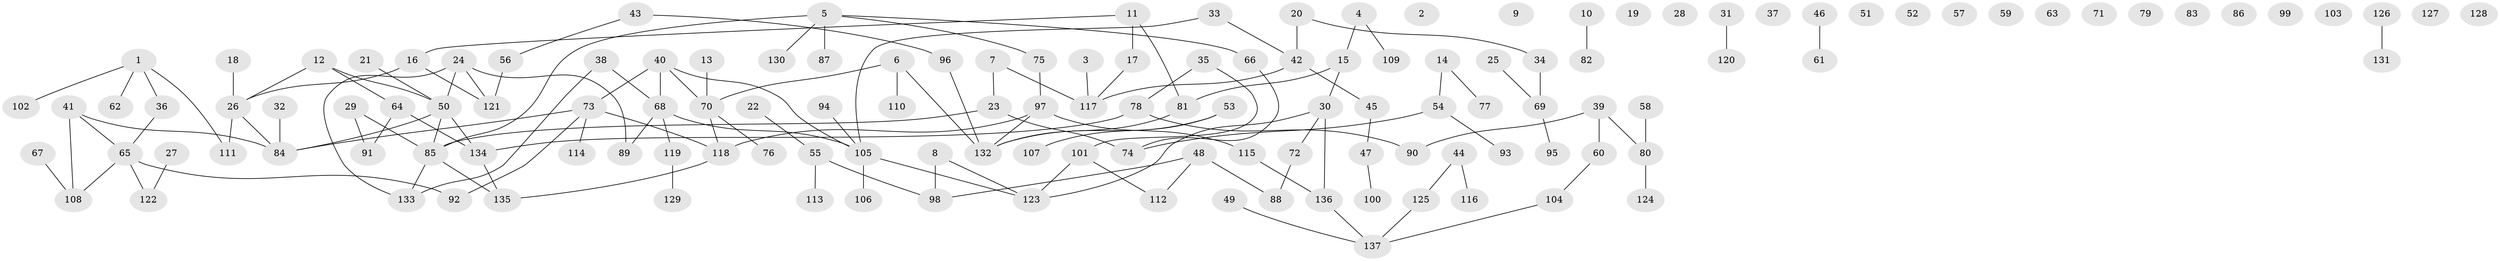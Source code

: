 // coarse degree distribution, {3: 0.24242424242424243, 9: 0.030303030303030304, 7: 0.030303030303030304, 11: 0.030303030303030304, 2: 0.18181818181818182, 6: 0.030303030303030304, 5: 0.09090909090909091, 4: 0.06060606060606061, 1: 0.30303030303030304}
// Generated by graph-tools (version 1.1) at 2025/48/03/04/25 22:48:14]
// undirected, 137 vertices, 141 edges
graph export_dot {
  node [color=gray90,style=filled];
  1;
  2;
  3;
  4;
  5;
  6;
  7;
  8;
  9;
  10;
  11;
  12;
  13;
  14;
  15;
  16;
  17;
  18;
  19;
  20;
  21;
  22;
  23;
  24;
  25;
  26;
  27;
  28;
  29;
  30;
  31;
  32;
  33;
  34;
  35;
  36;
  37;
  38;
  39;
  40;
  41;
  42;
  43;
  44;
  45;
  46;
  47;
  48;
  49;
  50;
  51;
  52;
  53;
  54;
  55;
  56;
  57;
  58;
  59;
  60;
  61;
  62;
  63;
  64;
  65;
  66;
  67;
  68;
  69;
  70;
  71;
  72;
  73;
  74;
  75;
  76;
  77;
  78;
  79;
  80;
  81;
  82;
  83;
  84;
  85;
  86;
  87;
  88;
  89;
  90;
  91;
  92;
  93;
  94;
  95;
  96;
  97;
  98;
  99;
  100;
  101;
  102;
  103;
  104;
  105;
  106;
  107;
  108;
  109;
  110;
  111;
  112;
  113;
  114;
  115;
  116;
  117;
  118;
  119;
  120;
  121;
  122;
  123;
  124;
  125;
  126;
  127;
  128;
  129;
  130;
  131;
  132;
  133;
  134;
  135;
  136;
  137;
  1 -- 36;
  1 -- 62;
  1 -- 102;
  1 -- 111;
  3 -- 117;
  4 -- 15;
  4 -- 109;
  5 -- 66;
  5 -- 75;
  5 -- 85;
  5 -- 87;
  5 -- 130;
  6 -- 70;
  6 -- 110;
  6 -- 132;
  7 -- 23;
  7 -- 117;
  8 -- 98;
  8 -- 123;
  10 -- 82;
  11 -- 16;
  11 -- 17;
  11 -- 81;
  12 -- 26;
  12 -- 50;
  12 -- 64;
  13 -- 70;
  14 -- 54;
  14 -- 77;
  15 -- 30;
  15 -- 81;
  16 -- 26;
  16 -- 121;
  17 -- 117;
  18 -- 26;
  20 -- 34;
  20 -- 42;
  21 -- 50;
  22 -- 55;
  23 -- 74;
  23 -- 85;
  24 -- 50;
  24 -- 89;
  24 -- 121;
  24 -- 133;
  25 -- 69;
  26 -- 84;
  26 -- 111;
  27 -- 122;
  29 -- 85;
  29 -- 91;
  30 -- 72;
  30 -- 123;
  30 -- 136;
  31 -- 120;
  32 -- 84;
  33 -- 42;
  33 -- 105;
  34 -- 69;
  35 -- 78;
  35 -- 101;
  36 -- 65;
  38 -- 68;
  38 -- 133;
  39 -- 60;
  39 -- 80;
  39 -- 90;
  40 -- 68;
  40 -- 70;
  40 -- 73;
  40 -- 105;
  41 -- 65;
  41 -- 84;
  41 -- 108;
  42 -- 45;
  42 -- 117;
  43 -- 56;
  43 -- 96;
  44 -- 116;
  44 -- 125;
  45 -- 47;
  46 -- 61;
  47 -- 100;
  48 -- 88;
  48 -- 98;
  48 -- 112;
  49 -- 137;
  50 -- 84;
  50 -- 85;
  50 -- 134;
  53 -- 107;
  53 -- 132;
  54 -- 74;
  54 -- 93;
  55 -- 98;
  55 -- 113;
  56 -- 121;
  58 -- 80;
  60 -- 104;
  64 -- 91;
  64 -- 134;
  65 -- 92;
  65 -- 108;
  65 -- 122;
  66 -- 74;
  67 -- 108;
  68 -- 89;
  68 -- 105;
  68 -- 119;
  69 -- 95;
  70 -- 76;
  70 -- 118;
  72 -- 88;
  73 -- 84;
  73 -- 92;
  73 -- 114;
  73 -- 118;
  75 -- 97;
  78 -- 90;
  78 -- 134;
  80 -- 124;
  81 -- 132;
  85 -- 133;
  85 -- 135;
  94 -- 105;
  96 -- 132;
  97 -- 115;
  97 -- 118;
  97 -- 132;
  101 -- 112;
  101 -- 123;
  104 -- 137;
  105 -- 106;
  105 -- 123;
  115 -- 136;
  118 -- 135;
  119 -- 129;
  125 -- 137;
  126 -- 131;
  134 -- 135;
  136 -- 137;
}
